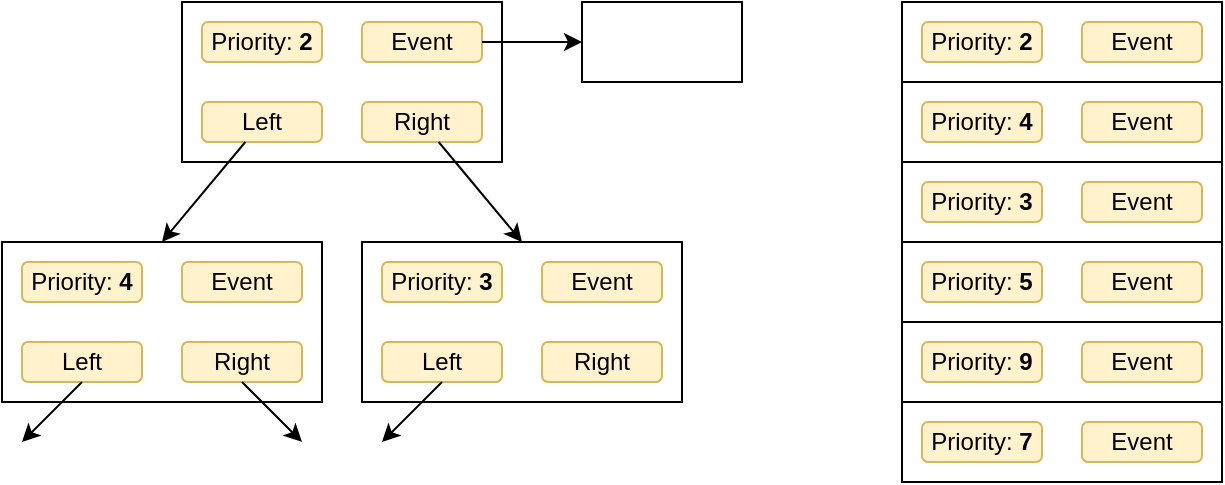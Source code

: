 <mxfile version="13.9.9" type="device"><diagram id="rpWAmJ74qCzuHGvt7Ant" name="Page-1"><mxGraphModel dx="1106" dy="860" grid="1" gridSize="10" guides="1" tooltips="1" connect="1" arrows="1" fold="1" page="1" pageScale="1" pageWidth="827" pageHeight="1169" math="0" shadow="0"><root><mxCell id="0"/><mxCell id="1" parent="0"/><mxCell id="Ub39J15Nt_VOoau1z4lz-2" value="" style="rounded=0;whiteSpace=wrap;html=1;" vertex="1" parent="1"><mxGeometry x="120" y="200" width="160" height="80" as="geometry"/></mxCell><mxCell id="Ub39J15Nt_VOoau1z4lz-3" value="" style="rounded=1;whiteSpace=wrap;html=1;fillColor=#fff2cc;strokeColor=#d6b656;" vertex="1" parent="1"><mxGeometry x="130" y="250" width="60" height="20" as="geometry"/></mxCell><mxCell id="Ub39J15Nt_VOoau1z4lz-4" value="" style="rounded=1;whiteSpace=wrap;html=1;fillColor=#fff2cc;strokeColor=#d6b656;" vertex="1" parent="1"><mxGeometry x="210" y="250" width="60" height="20" as="geometry"/></mxCell><mxCell id="Ub39J15Nt_VOoau1z4lz-5" value="" style="rounded=1;whiteSpace=wrap;html=1;fillColor=#fff2cc;strokeColor=#d6b656;" vertex="1" parent="1"><mxGeometry x="130" y="210" width="60" height="20" as="geometry"/></mxCell><mxCell id="Ub39J15Nt_VOoau1z4lz-6" value="" style="rounded=1;whiteSpace=wrap;html=1;fillColor=#fff2cc;strokeColor=#d6b656;" vertex="1" parent="1"><mxGeometry x="210" y="210" width="60" height="20" as="geometry"/></mxCell><mxCell id="Ub39J15Nt_VOoau1z4lz-9" value="Priority: &lt;b&gt;2&lt;/b&gt;" style="text;html=1;strokeColor=none;fillColor=none;align=center;verticalAlign=middle;whiteSpace=wrap;rounded=0;" vertex="1" parent="1"><mxGeometry x="120" y="210" width="80" height="20" as="geometry"/></mxCell><mxCell id="Ub39J15Nt_VOoau1z4lz-13" value="Right" style="text;html=1;strokeColor=none;fillColor=none;align=center;verticalAlign=middle;whiteSpace=wrap;rounded=0;" vertex="1" parent="1"><mxGeometry x="220" y="250" width="40" height="20" as="geometry"/></mxCell><mxCell id="Ub39J15Nt_VOoau1z4lz-37" value="" style="endArrow=classic;html=1;entryX=0.5;entryY=0;entryDx=0;entryDy=0;" edge="1" parent="1" source="Ub39J15Nt_VOoau1z4lz-4" target="Ub39J15Nt_VOoau1z4lz-59"><mxGeometry width="50" height="50" relative="1" as="geometry"><mxPoint x="390" y="460" as="sourcePoint"/><mxPoint x="290" y="320" as="targetPoint"/></mxGeometry></mxCell><mxCell id="Ub39J15Nt_VOoau1z4lz-36" value="" style="endArrow=classic;html=1;entryX=0.5;entryY=0;entryDx=0;entryDy=0;" edge="1" parent="1" source="Ub39J15Nt_VOoau1z4lz-3" target="Ub39J15Nt_VOoau1z4lz-50"><mxGeometry width="50" height="50" relative="1" as="geometry"><mxPoint x="390" y="460" as="sourcePoint"/><mxPoint x="90" y="320" as="targetPoint"/></mxGeometry></mxCell><mxCell id="Ub39J15Nt_VOoau1z4lz-38" value="" style="rounded=0;whiteSpace=wrap;html=1;" vertex="1" parent="1"><mxGeometry x="320" y="200" width="80" height="40" as="geometry"/></mxCell><mxCell id="Ub39J15Nt_VOoau1z4lz-39" value="" style="endArrow=classic;html=1;entryX=0;entryY=0.5;entryDx=0;entryDy=0;" edge="1" parent="1" source="Ub39J15Nt_VOoau1z4lz-6" target="Ub39J15Nt_VOoau1z4lz-38"><mxGeometry width="50" height="50" relative="1" as="geometry"><mxPoint x="390" y="460" as="sourcePoint"/><mxPoint x="440" y="410" as="targetPoint"/></mxGeometry></mxCell><mxCell id="Ub39J15Nt_VOoau1z4lz-43" value="Event" style="text;html=1;strokeColor=none;fillColor=none;align=center;verticalAlign=middle;whiteSpace=wrap;rounded=0;" vertex="1" parent="1"><mxGeometry x="220" y="210" width="40" height="20" as="geometry"/></mxCell><mxCell id="Ub39J15Nt_VOoau1z4lz-46" value="Left" style="text;html=1;strokeColor=none;fillColor=none;align=center;verticalAlign=middle;whiteSpace=wrap;rounded=0;" vertex="1" parent="1"><mxGeometry x="140" y="250" width="40" height="20" as="geometry"/></mxCell><mxCell id="Ub39J15Nt_VOoau1z4lz-50" value="" style="rounded=0;whiteSpace=wrap;html=1;" vertex="1" parent="1"><mxGeometry x="30" y="320" width="160" height="80" as="geometry"/></mxCell><mxCell id="Ub39J15Nt_VOoau1z4lz-51" value="" style="rounded=1;whiteSpace=wrap;html=1;fillColor=#fff2cc;strokeColor=#d6b656;" vertex="1" parent="1"><mxGeometry x="40" y="370" width="60" height="20" as="geometry"/></mxCell><mxCell id="Ub39J15Nt_VOoau1z4lz-52" value="" style="rounded=1;whiteSpace=wrap;html=1;fillColor=#fff2cc;strokeColor=#d6b656;" vertex="1" parent="1"><mxGeometry x="120" y="370" width="60" height="20" as="geometry"/></mxCell><mxCell id="Ub39J15Nt_VOoau1z4lz-53" value="" style="rounded=1;whiteSpace=wrap;html=1;fillColor=#fff2cc;strokeColor=#d6b656;" vertex="1" parent="1"><mxGeometry x="40" y="330" width="60" height="20" as="geometry"/></mxCell><mxCell id="Ub39J15Nt_VOoau1z4lz-54" value="" style="rounded=1;whiteSpace=wrap;html=1;fillColor=#fff2cc;strokeColor=#d6b656;" vertex="1" parent="1"><mxGeometry x="120" y="330" width="60" height="20" as="geometry"/></mxCell><mxCell id="Ub39J15Nt_VOoau1z4lz-55" value="Priority: &lt;b&gt;4&lt;/b&gt;" style="text;html=1;strokeColor=none;fillColor=none;align=center;verticalAlign=middle;whiteSpace=wrap;rounded=0;" vertex="1" parent="1"><mxGeometry x="30" y="330" width="80" height="20" as="geometry"/></mxCell><mxCell id="Ub39J15Nt_VOoau1z4lz-56" value="Right" style="text;html=1;strokeColor=none;fillColor=none;align=center;verticalAlign=middle;whiteSpace=wrap;rounded=0;" vertex="1" parent="1"><mxGeometry x="130" y="370" width="40" height="20" as="geometry"/></mxCell><mxCell id="Ub39J15Nt_VOoau1z4lz-57" value="Event" style="text;html=1;strokeColor=none;fillColor=none;align=center;verticalAlign=middle;whiteSpace=wrap;rounded=0;" vertex="1" parent="1"><mxGeometry x="130" y="330" width="40" height="20" as="geometry"/></mxCell><mxCell id="Ub39J15Nt_VOoau1z4lz-58" value="Left" style="text;html=1;strokeColor=none;fillColor=none;align=center;verticalAlign=middle;whiteSpace=wrap;rounded=0;" vertex="1" parent="1"><mxGeometry x="50" y="370" width="40" height="20" as="geometry"/></mxCell><mxCell id="Ub39J15Nt_VOoau1z4lz-59" value="" style="rounded=0;whiteSpace=wrap;html=1;" vertex="1" parent="1"><mxGeometry x="210" y="320" width="160" height="80" as="geometry"/></mxCell><mxCell id="Ub39J15Nt_VOoau1z4lz-60" value="" style="rounded=1;whiteSpace=wrap;html=1;fillColor=#fff2cc;strokeColor=#d6b656;" vertex="1" parent="1"><mxGeometry x="220" y="370" width="60" height="20" as="geometry"/></mxCell><mxCell id="Ub39J15Nt_VOoau1z4lz-61" value="" style="rounded=1;whiteSpace=wrap;html=1;fillColor=#fff2cc;strokeColor=#d6b656;" vertex="1" parent="1"><mxGeometry x="300" y="370" width="60" height="20" as="geometry"/></mxCell><mxCell id="Ub39J15Nt_VOoau1z4lz-62" value="" style="rounded=1;whiteSpace=wrap;html=1;fillColor=#fff2cc;strokeColor=#d6b656;" vertex="1" parent="1"><mxGeometry x="220" y="330" width="60" height="20" as="geometry"/></mxCell><mxCell id="Ub39J15Nt_VOoau1z4lz-63" value="" style="rounded=1;whiteSpace=wrap;html=1;fillColor=#fff2cc;strokeColor=#d6b656;" vertex="1" parent="1"><mxGeometry x="300" y="330" width="60" height="20" as="geometry"/></mxCell><mxCell id="Ub39J15Nt_VOoau1z4lz-64" value="Priority: &lt;b&gt;3&lt;/b&gt;" style="text;html=1;strokeColor=none;fillColor=none;align=center;verticalAlign=middle;whiteSpace=wrap;rounded=0;" vertex="1" parent="1"><mxGeometry x="210" y="330" width="80" height="20" as="geometry"/></mxCell><mxCell id="Ub39J15Nt_VOoau1z4lz-65" value="Right" style="text;html=1;strokeColor=none;fillColor=none;align=center;verticalAlign=middle;whiteSpace=wrap;rounded=0;" vertex="1" parent="1"><mxGeometry x="310" y="370" width="40" height="20" as="geometry"/></mxCell><mxCell id="Ub39J15Nt_VOoau1z4lz-66" value="Event" style="text;html=1;strokeColor=none;fillColor=none;align=center;verticalAlign=middle;whiteSpace=wrap;rounded=0;" vertex="1" parent="1"><mxGeometry x="310" y="330" width="40" height="20" as="geometry"/></mxCell><mxCell id="Ub39J15Nt_VOoau1z4lz-67" value="Left" style="text;html=1;strokeColor=none;fillColor=none;align=center;verticalAlign=middle;whiteSpace=wrap;rounded=0;" vertex="1" parent="1"><mxGeometry x="230" y="370" width="40" height="20" as="geometry"/></mxCell><mxCell id="Ub39J15Nt_VOoau1z4lz-68" value="" style="rounded=0;whiteSpace=wrap;html=1;" vertex="1" parent="1"><mxGeometry x="480" y="200" width="160" height="40" as="geometry"/></mxCell><mxCell id="Ub39J15Nt_VOoau1z4lz-69" value="" style="rounded=0;whiteSpace=wrap;html=1;" vertex="1" parent="1"><mxGeometry x="480" y="240" width="160" height="40" as="geometry"/></mxCell><mxCell id="Ub39J15Nt_VOoau1z4lz-70" value="" style="rounded=0;whiteSpace=wrap;html=1;" vertex="1" parent="1"><mxGeometry x="480" y="280" width="160" height="40" as="geometry"/></mxCell><mxCell id="Ub39J15Nt_VOoau1z4lz-71" value="" style="rounded=0;whiteSpace=wrap;html=1;" vertex="1" parent="1"><mxGeometry x="480" y="320" width="160" height="40" as="geometry"/></mxCell><mxCell id="Ub39J15Nt_VOoau1z4lz-72" value="" style="rounded=0;whiteSpace=wrap;html=1;" vertex="1" parent="1"><mxGeometry x="480" y="360" width="160" height="40" as="geometry"/></mxCell><mxCell id="Ub39J15Nt_VOoau1z4lz-73" value="" style="rounded=0;whiteSpace=wrap;html=1;" vertex="1" parent="1"><mxGeometry x="480" y="400" width="160" height="40" as="geometry"/></mxCell><mxCell id="Ub39J15Nt_VOoau1z4lz-77" value="" style="rounded=1;whiteSpace=wrap;html=1;fillColor=#fff2cc;strokeColor=#d6b656;" vertex="1" parent="1"><mxGeometry x="490" y="210" width="60" height="20" as="geometry"/></mxCell><mxCell id="Ub39J15Nt_VOoau1z4lz-78" value="" style="rounded=1;whiteSpace=wrap;html=1;fillColor=#fff2cc;strokeColor=#d6b656;" vertex="1" parent="1"><mxGeometry x="570" y="210" width="60" height="20" as="geometry"/></mxCell><mxCell id="Ub39J15Nt_VOoau1z4lz-79" value="Priority: &lt;b&gt;2&lt;/b&gt;" style="text;html=1;strokeColor=none;fillColor=none;align=center;verticalAlign=middle;whiteSpace=wrap;rounded=0;" vertex="1" parent="1"><mxGeometry x="480" y="210" width="80" height="20" as="geometry"/></mxCell><mxCell id="Ub39J15Nt_VOoau1z4lz-80" value="Event" style="text;html=1;strokeColor=none;fillColor=none;align=center;verticalAlign=middle;whiteSpace=wrap;rounded=0;" vertex="1" parent="1"><mxGeometry x="580" y="210" width="40" height="20" as="geometry"/></mxCell><mxCell id="Ub39J15Nt_VOoau1z4lz-81" value="" style="rounded=1;whiteSpace=wrap;html=1;fillColor=#fff2cc;strokeColor=#d6b656;" vertex="1" parent="1"><mxGeometry x="490" y="250" width="60" height="20" as="geometry"/></mxCell><mxCell id="Ub39J15Nt_VOoau1z4lz-82" value="" style="rounded=1;whiteSpace=wrap;html=1;fillColor=#fff2cc;strokeColor=#d6b656;" vertex="1" parent="1"><mxGeometry x="570" y="250" width="60" height="20" as="geometry"/></mxCell><mxCell id="Ub39J15Nt_VOoau1z4lz-83" value="Priority: &lt;b&gt;4&lt;/b&gt;" style="text;html=1;strokeColor=none;fillColor=none;align=center;verticalAlign=middle;whiteSpace=wrap;rounded=0;" vertex="1" parent="1"><mxGeometry x="480" y="250" width="80" height="20" as="geometry"/></mxCell><mxCell id="Ub39J15Nt_VOoau1z4lz-84" value="Event" style="text;html=1;strokeColor=none;fillColor=none;align=center;verticalAlign=middle;whiteSpace=wrap;rounded=0;" vertex="1" parent="1"><mxGeometry x="580" y="250" width="40" height="20" as="geometry"/></mxCell><mxCell id="Ub39J15Nt_VOoau1z4lz-89" value="" style="rounded=1;whiteSpace=wrap;html=1;fillColor=#fff2cc;strokeColor=#d6b656;" vertex="1" parent="1"><mxGeometry x="490" y="290" width="60" height="20" as="geometry"/></mxCell><mxCell id="Ub39J15Nt_VOoau1z4lz-90" value="" style="rounded=1;whiteSpace=wrap;html=1;fillColor=#fff2cc;strokeColor=#d6b656;" vertex="1" parent="1"><mxGeometry x="570" y="290" width="60" height="20" as="geometry"/></mxCell><mxCell id="Ub39J15Nt_VOoau1z4lz-91" value="Priority: &lt;b&gt;3&lt;/b&gt;" style="text;html=1;strokeColor=none;fillColor=none;align=center;verticalAlign=middle;whiteSpace=wrap;rounded=0;" vertex="1" parent="1"><mxGeometry x="480" y="290" width="80" height="20" as="geometry"/></mxCell><mxCell id="Ub39J15Nt_VOoau1z4lz-92" value="Event" style="text;html=1;strokeColor=none;fillColor=none;align=center;verticalAlign=middle;whiteSpace=wrap;rounded=0;" vertex="1" parent="1"><mxGeometry x="580" y="290" width="40" height="20" as="geometry"/></mxCell><mxCell id="Ub39J15Nt_VOoau1z4lz-93" value="" style="endArrow=classic;html=1;exitX=0.5;exitY=1;exitDx=0;exitDy=0;" edge="1" parent="1" source="Ub39J15Nt_VOoau1z4lz-58"><mxGeometry width="50" height="50" relative="1" as="geometry"><mxPoint x="390" y="460" as="sourcePoint"/><mxPoint x="40" y="420" as="targetPoint"/></mxGeometry></mxCell><mxCell id="Ub39J15Nt_VOoau1z4lz-94" value="" style="endArrow=classic;html=1;exitX=0.5;exitY=1;exitDx=0;exitDy=0;" edge="1" parent="1" source="Ub39J15Nt_VOoau1z4lz-67"><mxGeometry width="50" height="50" relative="1" as="geometry"><mxPoint x="80" y="400" as="sourcePoint"/><mxPoint x="220" y="420" as="targetPoint"/></mxGeometry></mxCell><mxCell id="Ub39J15Nt_VOoau1z4lz-95" value="" style="endArrow=classic;html=1;exitX=0.5;exitY=1;exitDx=0;exitDy=0;" edge="1" parent="1" source="Ub39J15Nt_VOoau1z4lz-56"><mxGeometry width="50" height="50" relative="1" as="geometry"><mxPoint x="390" y="460" as="sourcePoint"/><mxPoint x="180" y="420" as="targetPoint"/></mxGeometry></mxCell><mxCell id="Ub39J15Nt_VOoau1z4lz-97" value="" style="rounded=1;whiteSpace=wrap;html=1;fillColor=#fff2cc;strokeColor=#d6b656;" vertex="1" parent="1"><mxGeometry x="490" y="330" width="60" height="20" as="geometry"/></mxCell><mxCell id="Ub39J15Nt_VOoau1z4lz-98" value="" style="rounded=1;whiteSpace=wrap;html=1;fillColor=#fff2cc;strokeColor=#d6b656;" vertex="1" parent="1"><mxGeometry x="570" y="330" width="60" height="20" as="geometry"/></mxCell><mxCell id="Ub39J15Nt_VOoau1z4lz-99" value="Priority: &lt;b&gt;5&lt;/b&gt;" style="text;html=1;strokeColor=none;fillColor=none;align=center;verticalAlign=middle;whiteSpace=wrap;rounded=0;" vertex="1" parent="1"><mxGeometry x="480" y="330" width="80" height="20" as="geometry"/></mxCell><mxCell id="Ub39J15Nt_VOoau1z4lz-100" value="Event" style="text;html=1;strokeColor=none;fillColor=none;align=center;verticalAlign=middle;whiteSpace=wrap;rounded=0;" vertex="1" parent="1"><mxGeometry x="580" y="330" width="40" height="20" as="geometry"/></mxCell><mxCell id="Ub39J15Nt_VOoau1z4lz-101" value="" style="rounded=1;whiteSpace=wrap;html=1;fillColor=#fff2cc;strokeColor=#d6b656;" vertex="1" parent="1"><mxGeometry x="490" y="370" width="60" height="20" as="geometry"/></mxCell><mxCell id="Ub39J15Nt_VOoau1z4lz-102" value="" style="rounded=1;whiteSpace=wrap;html=1;fillColor=#fff2cc;strokeColor=#d6b656;" vertex="1" parent="1"><mxGeometry x="570" y="370" width="60" height="20" as="geometry"/></mxCell><mxCell id="Ub39J15Nt_VOoau1z4lz-103" value="Priority: &lt;b&gt;9&lt;/b&gt;" style="text;html=1;strokeColor=none;fillColor=none;align=center;verticalAlign=middle;whiteSpace=wrap;rounded=0;" vertex="1" parent="1"><mxGeometry x="480" y="370" width="80" height="20" as="geometry"/></mxCell><mxCell id="Ub39J15Nt_VOoau1z4lz-104" value="Event" style="text;html=1;strokeColor=none;fillColor=none;align=center;verticalAlign=middle;whiteSpace=wrap;rounded=0;" vertex="1" parent="1"><mxGeometry x="580" y="370" width="40" height="20" as="geometry"/></mxCell><mxCell id="Ub39J15Nt_VOoau1z4lz-105" value="" style="rounded=1;whiteSpace=wrap;html=1;fillColor=#fff2cc;strokeColor=#d6b656;" vertex="1" parent="1"><mxGeometry x="490" y="410" width="60" height="20" as="geometry"/></mxCell><mxCell id="Ub39J15Nt_VOoau1z4lz-106" value="" style="rounded=1;whiteSpace=wrap;html=1;fillColor=#fff2cc;strokeColor=#d6b656;" vertex="1" parent="1"><mxGeometry x="570" y="410" width="60" height="20" as="geometry"/></mxCell><mxCell id="Ub39J15Nt_VOoau1z4lz-107" value="Priority: &lt;b&gt;7&lt;/b&gt;" style="text;html=1;strokeColor=none;fillColor=none;align=center;verticalAlign=middle;whiteSpace=wrap;rounded=0;" vertex="1" parent="1"><mxGeometry x="480" y="410" width="80" height="20" as="geometry"/></mxCell><mxCell id="Ub39J15Nt_VOoau1z4lz-108" value="Event" style="text;html=1;strokeColor=none;fillColor=none;align=center;verticalAlign=middle;whiteSpace=wrap;rounded=0;" vertex="1" parent="1"><mxGeometry x="580" y="410" width="40" height="20" as="geometry"/></mxCell></root></mxGraphModel></diagram></mxfile>